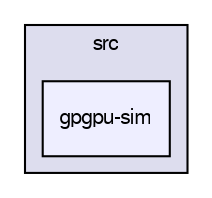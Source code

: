 digraph G {
  bgcolor=transparent;
  compound=true
  node [ fontsize="10", fontname="FreeSans"];
  edge [ labelfontsize="10", labelfontname="FreeSans"];
  subgraph clusterdir_da58ad9beee6988f697f1a76e412a52a {
    graph [ bgcolor="#ddddee", pencolor="black", label="src" fontname="FreeSans", fontsize="10", URL="dir_da58ad9beee6988f697f1a76e412a52a.html"]
  dir_d956d62670f5e9a38a62eba10b09b5c2 [shape=box, label="gpgpu-sim", style="filled", fillcolor="#eeeeff", pencolor="black", URL="dir_d956d62670f5e9a38a62eba10b09b5c2.html"];
  }
}
